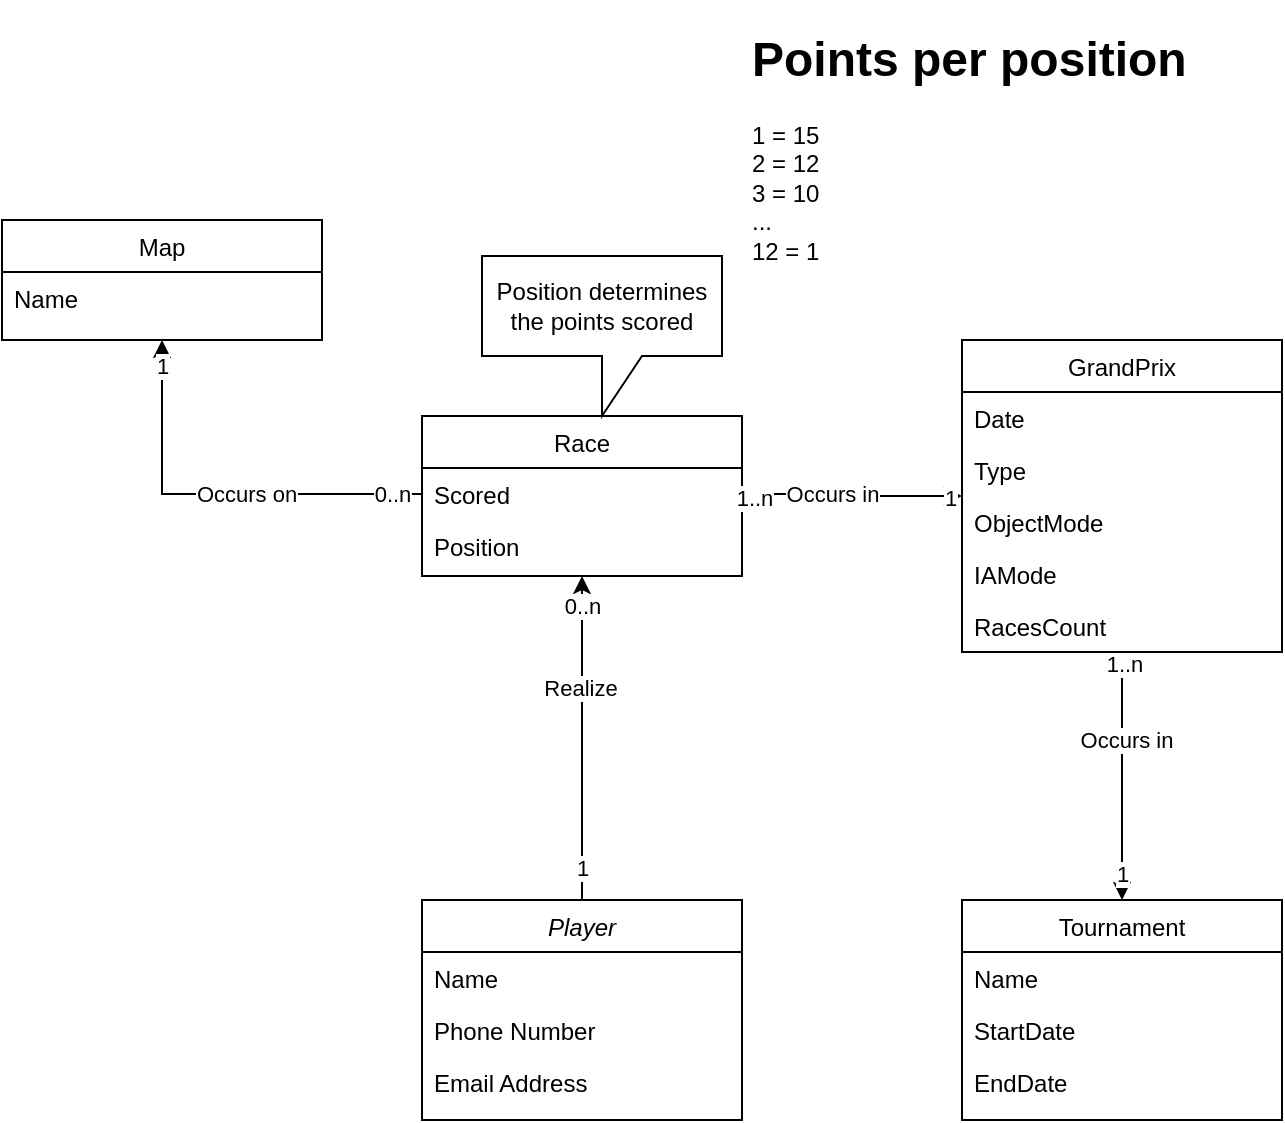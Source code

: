 <mxfile version="21.6.8" type="device">
  <diagram id="C5RBs43oDa-KdzZeNtuy" name="Page-1">
    <mxGraphModel dx="2001" dy="890" grid="1" gridSize="10" guides="1" tooltips="1" connect="1" arrows="1" fold="1" page="1" pageScale="1" pageWidth="827" pageHeight="1169" math="0" shadow="0">
      <root>
        <mxCell id="WIyWlLk6GJQsqaUBKTNV-0" />
        <mxCell id="WIyWlLk6GJQsqaUBKTNV-1" parent="WIyWlLk6GJQsqaUBKTNV-0" />
        <mxCell id="X79P-a3b31aQpc4Z4LpM-3" style="edgeStyle=orthogonalEdgeStyle;rounded=0;orthogonalLoop=1;jettySize=auto;html=1;" edge="1" parent="WIyWlLk6GJQsqaUBKTNV-1" source="zkfFHV4jXpPFQw0GAbJ--0" target="X79P-a3b31aQpc4Z4LpM-0">
          <mxGeometry relative="1" as="geometry" />
        </mxCell>
        <mxCell id="X79P-a3b31aQpc4Z4LpM-4" value="Realize" style="edgeLabel;html=1;align=center;verticalAlign=middle;resizable=0;points=[];" vertex="1" connectable="0" parent="X79P-a3b31aQpc4Z4LpM-3">
          <mxGeometry x="0.308" y="1" relative="1" as="geometry">
            <mxPoint as="offset" />
          </mxGeometry>
        </mxCell>
        <mxCell id="X79P-a3b31aQpc4Z4LpM-5" value="1" style="edgeLabel;html=1;align=center;verticalAlign=middle;resizable=0;points=[];" vertex="1" connectable="0" parent="X79P-a3b31aQpc4Z4LpM-3">
          <mxGeometry x="-0.804" relative="1" as="geometry">
            <mxPoint as="offset" />
          </mxGeometry>
        </mxCell>
        <mxCell id="X79P-a3b31aQpc4Z4LpM-6" value="0..n" style="edgeLabel;html=1;align=center;verticalAlign=middle;resizable=0;points=[];" vertex="1" connectable="0" parent="X79P-a3b31aQpc4Z4LpM-3">
          <mxGeometry x="0.821" relative="1" as="geometry">
            <mxPoint as="offset" />
          </mxGeometry>
        </mxCell>
        <mxCell id="zkfFHV4jXpPFQw0GAbJ--0" value="Player" style="swimlane;fontStyle=2;align=center;verticalAlign=top;childLayout=stackLayout;horizontal=1;startSize=26;horizontalStack=0;resizeParent=1;resizeLast=0;collapsible=1;marginBottom=0;rounded=0;shadow=0;strokeWidth=1;" parent="WIyWlLk6GJQsqaUBKTNV-1" vertex="1">
          <mxGeometry x="240" y="450" width="160" height="110" as="geometry">
            <mxRectangle x="230" y="140" width="160" height="26" as="alternateBounds" />
          </mxGeometry>
        </mxCell>
        <mxCell id="zkfFHV4jXpPFQw0GAbJ--1" value="Name" style="text;align=left;verticalAlign=top;spacingLeft=4;spacingRight=4;overflow=hidden;rotatable=0;points=[[0,0.5],[1,0.5]];portConstraint=eastwest;" parent="zkfFHV4jXpPFQw0GAbJ--0" vertex="1">
          <mxGeometry y="26" width="160" height="26" as="geometry" />
        </mxCell>
        <mxCell id="zkfFHV4jXpPFQw0GAbJ--2" value="Phone Number" style="text;align=left;verticalAlign=top;spacingLeft=4;spacingRight=4;overflow=hidden;rotatable=0;points=[[0,0.5],[1,0.5]];portConstraint=eastwest;rounded=0;shadow=0;html=0;" parent="zkfFHV4jXpPFQw0GAbJ--0" vertex="1">
          <mxGeometry y="52" width="160" height="26" as="geometry" />
        </mxCell>
        <mxCell id="zkfFHV4jXpPFQw0GAbJ--3" value="Email Address" style="text;align=left;verticalAlign=top;spacingLeft=4;spacingRight=4;overflow=hidden;rotatable=0;points=[[0,0.5],[1,0.5]];portConstraint=eastwest;rounded=0;shadow=0;html=0;" parent="zkfFHV4jXpPFQw0GAbJ--0" vertex="1">
          <mxGeometry y="78" width="160" height="26" as="geometry" />
        </mxCell>
        <mxCell id="X79P-a3b31aQpc4Z4LpM-15" style="edgeStyle=orthogonalEdgeStyle;rounded=0;orthogonalLoop=1;jettySize=auto;html=1;" edge="1" parent="WIyWlLk6GJQsqaUBKTNV-1" source="zkfFHV4jXpPFQw0GAbJ--17" target="X79P-a3b31aQpc4Z4LpM-11">
          <mxGeometry relative="1" as="geometry" />
        </mxCell>
        <mxCell id="X79P-a3b31aQpc4Z4LpM-16" value="Occurs in" style="edgeLabel;html=1;align=center;verticalAlign=middle;resizable=0;points=[];" vertex="1" connectable="0" parent="X79P-a3b31aQpc4Z4LpM-15">
          <mxGeometry x="-0.292" y="2" relative="1" as="geometry">
            <mxPoint as="offset" />
          </mxGeometry>
        </mxCell>
        <mxCell id="X79P-a3b31aQpc4Z4LpM-17" value="1..n" style="edgeLabel;html=1;align=center;verticalAlign=middle;resizable=0;points=[];" vertex="1" connectable="0" parent="X79P-a3b31aQpc4Z4LpM-15">
          <mxGeometry x="-0.908" y="1" relative="1" as="geometry">
            <mxPoint as="offset" />
          </mxGeometry>
        </mxCell>
        <mxCell id="X79P-a3b31aQpc4Z4LpM-18" value="1" style="edgeLabel;html=1;align=center;verticalAlign=middle;resizable=0;points=[];" vertex="1" connectable="0" parent="X79P-a3b31aQpc4Z4LpM-15">
          <mxGeometry x="0.785" relative="1" as="geometry">
            <mxPoint as="offset" />
          </mxGeometry>
        </mxCell>
        <mxCell id="zkfFHV4jXpPFQw0GAbJ--17" value="GrandPrix" style="swimlane;fontStyle=0;align=center;verticalAlign=top;childLayout=stackLayout;horizontal=1;startSize=26;horizontalStack=0;resizeParent=1;resizeLast=0;collapsible=1;marginBottom=0;rounded=0;shadow=0;strokeWidth=1;" parent="WIyWlLk6GJQsqaUBKTNV-1" vertex="1">
          <mxGeometry x="510" y="170" width="160" height="156" as="geometry">
            <mxRectangle x="550" y="140" width="160" height="26" as="alternateBounds" />
          </mxGeometry>
        </mxCell>
        <mxCell id="zkfFHV4jXpPFQw0GAbJ--18" value="Date" style="text;align=left;verticalAlign=top;spacingLeft=4;spacingRight=4;overflow=hidden;rotatable=0;points=[[0,0.5],[1,0.5]];portConstraint=eastwest;" parent="zkfFHV4jXpPFQw0GAbJ--17" vertex="1">
          <mxGeometry y="26" width="160" height="26" as="geometry" />
        </mxCell>
        <mxCell id="X79P-a3b31aQpc4Z4LpM-22" value="Type" style="text;align=left;verticalAlign=top;spacingLeft=4;spacingRight=4;overflow=hidden;rotatable=0;points=[[0,0.5],[1,0.5]];portConstraint=eastwest;" vertex="1" parent="zkfFHV4jXpPFQw0GAbJ--17">
          <mxGeometry y="52" width="160" height="26" as="geometry" />
        </mxCell>
        <mxCell id="X79P-a3b31aQpc4Z4LpM-23" value="ObjectMode" style="text;align=left;verticalAlign=top;spacingLeft=4;spacingRight=4;overflow=hidden;rotatable=0;points=[[0,0.5],[1,0.5]];portConstraint=eastwest;" vertex="1" parent="zkfFHV4jXpPFQw0GAbJ--17">
          <mxGeometry y="78" width="160" height="26" as="geometry" />
        </mxCell>
        <mxCell id="X79P-a3b31aQpc4Z4LpM-24" value="IAMode" style="text;align=left;verticalAlign=top;spacingLeft=4;spacingRight=4;overflow=hidden;rotatable=0;points=[[0,0.5],[1,0.5]];portConstraint=eastwest;" vertex="1" parent="zkfFHV4jXpPFQw0GAbJ--17">
          <mxGeometry y="104" width="160" height="26" as="geometry" />
        </mxCell>
        <mxCell id="X79P-a3b31aQpc4Z4LpM-25" value="RacesCount" style="text;align=left;verticalAlign=top;spacingLeft=4;spacingRight=4;overflow=hidden;rotatable=0;points=[[0,0.5],[1,0.5]];portConstraint=eastwest;" vertex="1" parent="zkfFHV4jXpPFQw0GAbJ--17">
          <mxGeometry y="130" width="160" height="26" as="geometry" />
        </mxCell>
        <mxCell id="X79P-a3b31aQpc4Z4LpM-0" value="Race" style="swimlane;fontStyle=0;align=center;verticalAlign=top;childLayout=stackLayout;horizontal=1;startSize=26;horizontalStack=0;resizeParent=1;resizeLast=0;collapsible=1;marginBottom=0;rounded=0;shadow=0;strokeWidth=1;" vertex="1" parent="WIyWlLk6GJQsqaUBKTNV-1">
          <mxGeometry x="240" y="208" width="160" height="80" as="geometry">
            <mxRectangle x="550" y="140" width="160" height="26" as="alternateBounds" />
          </mxGeometry>
        </mxCell>
        <mxCell id="X79P-a3b31aQpc4Z4LpM-1" value="Scored" style="text;align=left;verticalAlign=top;spacingLeft=4;spacingRight=4;overflow=hidden;rotatable=0;points=[[0,0.5],[1,0.5]];portConstraint=eastwest;" vertex="1" parent="X79P-a3b31aQpc4Z4LpM-0">
          <mxGeometry y="26" width="160" height="26" as="geometry" />
        </mxCell>
        <mxCell id="X79P-a3b31aQpc4Z4LpM-29" value="Position" style="text;align=left;verticalAlign=top;spacingLeft=4;spacingRight=4;overflow=hidden;rotatable=0;points=[[0,0.5],[1,0.5]];portConstraint=eastwest;" vertex="1" parent="X79P-a3b31aQpc4Z4LpM-0">
          <mxGeometry y="52" width="160" height="26" as="geometry" />
        </mxCell>
        <mxCell id="X79P-a3b31aQpc4Z4LpM-7" style="edgeStyle=orthogonalEdgeStyle;rounded=0;orthogonalLoop=1;jettySize=auto;html=1;" edge="1" parent="WIyWlLk6GJQsqaUBKTNV-1" source="X79P-a3b31aQpc4Z4LpM-1" target="zkfFHV4jXpPFQw0GAbJ--17">
          <mxGeometry relative="1" as="geometry" />
        </mxCell>
        <mxCell id="X79P-a3b31aQpc4Z4LpM-8" value="Occurs in" style="edgeLabel;html=1;align=center;verticalAlign=middle;resizable=0;points=[];" vertex="1" connectable="0" parent="X79P-a3b31aQpc4Z4LpM-7">
          <mxGeometry x="-0.185" relative="1" as="geometry">
            <mxPoint as="offset" />
          </mxGeometry>
        </mxCell>
        <mxCell id="X79P-a3b31aQpc4Z4LpM-9" value="1..n" style="edgeLabel;html=1;align=center;verticalAlign=middle;resizable=0;points=[];" vertex="1" connectable="0" parent="X79P-a3b31aQpc4Z4LpM-7">
          <mxGeometry x="-0.888" y="-2" relative="1" as="geometry">
            <mxPoint as="offset" />
          </mxGeometry>
        </mxCell>
        <mxCell id="X79P-a3b31aQpc4Z4LpM-10" value="1" style="edgeLabel;html=1;align=center;verticalAlign=middle;resizable=0;points=[];" vertex="1" connectable="0" parent="X79P-a3b31aQpc4Z4LpM-7">
          <mxGeometry x="0.895" y="-1" relative="1" as="geometry">
            <mxPoint as="offset" />
          </mxGeometry>
        </mxCell>
        <mxCell id="X79P-a3b31aQpc4Z4LpM-11" value="Tournament" style="swimlane;fontStyle=0;align=center;verticalAlign=top;childLayout=stackLayout;horizontal=1;startSize=26;horizontalStack=0;resizeParent=1;resizeLast=0;collapsible=1;marginBottom=0;rounded=0;shadow=0;strokeWidth=1;" vertex="1" parent="WIyWlLk6GJQsqaUBKTNV-1">
          <mxGeometry x="510" y="450" width="160" height="110" as="geometry">
            <mxRectangle x="550" y="140" width="160" height="26" as="alternateBounds" />
          </mxGeometry>
        </mxCell>
        <mxCell id="X79P-a3b31aQpc4Z4LpM-12" value="Name" style="text;align=left;verticalAlign=top;spacingLeft=4;spacingRight=4;overflow=hidden;rotatable=0;points=[[0,0.5],[1,0.5]];portConstraint=eastwest;" vertex="1" parent="X79P-a3b31aQpc4Z4LpM-11">
          <mxGeometry y="26" width="160" height="26" as="geometry" />
        </mxCell>
        <mxCell id="X79P-a3b31aQpc4Z4LpM-13" value="StartDate" style="text;align=left;verticalAlign=top;spacingLeft=4;spacingRight=4;overflow=hidden;rotatable=0;points=[[0,0.5],[1,0.5]];portConstraint=eastwest;" vertex="1" parent="X79P-a3b31aQpc4Z4LpM-11">
          <mxGeometry y="52" width="160" height="26" as="geometry" />
        </mxCell>
        <mxCell id="X79P-a3b31aQpc4Z4LpM-14" value="EndDate" style="text;align=left;verticalAlign=top;spacingLeft=4;spacingRight=4;overflow=hidden;rotatable=0;points=[[0,0.5],[1,0.5]];portConstraint=eastwest;" vertex="1" parent="X79P-a3b31aQpc4Z4LpM-11">
          <mxGeometry y="78" width="160" height="26" as="geometry" />
        </mxCell>
        <mxCell id="X79P-a3b31aQpc4Z4LpM-30" value="Map" style="swimlane;fontStyle=0;align=center;verticalAlign=top;childLayout=stackLayout;horizontal=1;startSize=26;horizontalStack=0;resizeParent=1;resizeLast=0;collapsible=1;marginBottom=0;rounded=0;shadow=0;strokeWidth=1;" vertex="1" parent="WIyWlLk6GJQsqaUBKTNV-1">
          <mxGeometry x="30" y="110" width="160" height="60" as="geometry">
            <mxRectangle x="550" y="140" width="160" height="26" as="alternateBounds" />
          </mxGeometry>
        </mxCell>
        <mxCell id="X79P-a3b31aQpc4Z4LpM-31" value="Name" style="text;align=left;verticalAlign=top;spacingLeft=4;spacingRight=4;overflow=hidden;rotatable=0;points=[[0,0.5],[1,0.5]];portConstraint=eastwest;" vertex="1" parent="X79P-a3b31aQpc4Z4LpM-30">
          <mxGeometry y="26" width="160" height="26" as="geometry" />
        </mxCell>
        <mxCell id="X79P-a3b31aQpc4Z4LpM-33" style="edgeStyle=orthogonalEdgeStyle;rounded=0;orthogonalLoop=1;jettySize=auto;html=1;exitX=0;exitY=0.5;exitDx=0;exitDy=0;" edge="1" parent="WIyWlLk6GJQsqaUBKTNV-1" source="X79P-a3b31aQpc4Z4LpM-1" target="X79P-a3b31aQpc4Z4LpM-30">
          <mxGeometry relative="1" as="geometry" />
        </mxCell>
        <mxCell id="X79P-a3b31aQpc4Z4LpM-34" value="Occurs on" style="edgeLabel;html=1;align=center;verticalAlign=middle;resizable=0;points=[];" vertex="1" connectable="0" parent="X79P-a3b31aQpc4Z4LpM-33">
          <mxGeometry x="-0.15" relative="1" as="geometry">
            <mxPoint as="offset" />
          </mxGeometry>
        </mxCell>
        <mxCell id="X79P-a3b31aQpc4Z4LpM-35" value="1" style="edgeLabel;html=1;align=center;verticalAlign=middle;resizable=0;points=[];" vertex="1" connectable="0" parent="X79P-a3b31aQpc4Z4LpM-33">
          <mxGeometry x="0.874" relative="1" as="geometry">
            <mxPoint as="offset" />
          </mxGeometry>
        </mxCell>
        <mxCell id="X79P-a3b31aQpc4Z4LpM-36" value="0..n" style="edgeLabel;html=1;align=center;verticalAlign=middle;resizable=0;points=[];" vertex="1" connectable="0" parent="X79P-a3b31aQpc4Z4LpM-33">
          <mxGeometry x="-0.855" relative="1" as="geometry">
            <mxPoint as="offset" />
          </mxGeometry>
        </mxCell>
        <mxCell id="X79P-a3b31aQpc4Z4LpM-37" value="Position determines the points scored" style="shape=callout;whiteSpace=wrap;html=1;perimeter=calloutPerimeter;" vertex="1" parent="WIyWlLk6GJQsqaUBKTNV-1">
          <mxGeometry x="270" y="128" width="120" height="80" as="geometry" />
        </mxCell>
        <mxCell id="X79P-a3b31aQpc4Z4LpM-39" value="&lt;h1&gt;Points per position&lt;/h1&gt;&lt;div&gt;1 = 15&lt;/div&gt;&lt;div&gt;2 = 12&lt;/div&gt;&lt;div&gt;3 = 10&lt;/div&gt;&lt;div&gt;...&lt;/div&gt;&lt;div&gt;12 = 1&lt;/div&gt;" style="text;html=1;strokeColor=none;fillColor=none;spacing=5;spacingTop=-20;whiteSpace=wrap;overflow=hidden;rounded=0;" vertex="1" parent="WIyWlLk6GJQsqaUBKTNV-1">
          <mxGeometry x="400" y="10" width="250" height="126" as="geometry" />
        </mxCell>
      </root>
    </mxGraphModel>
  </diagram>
</mxfile>
